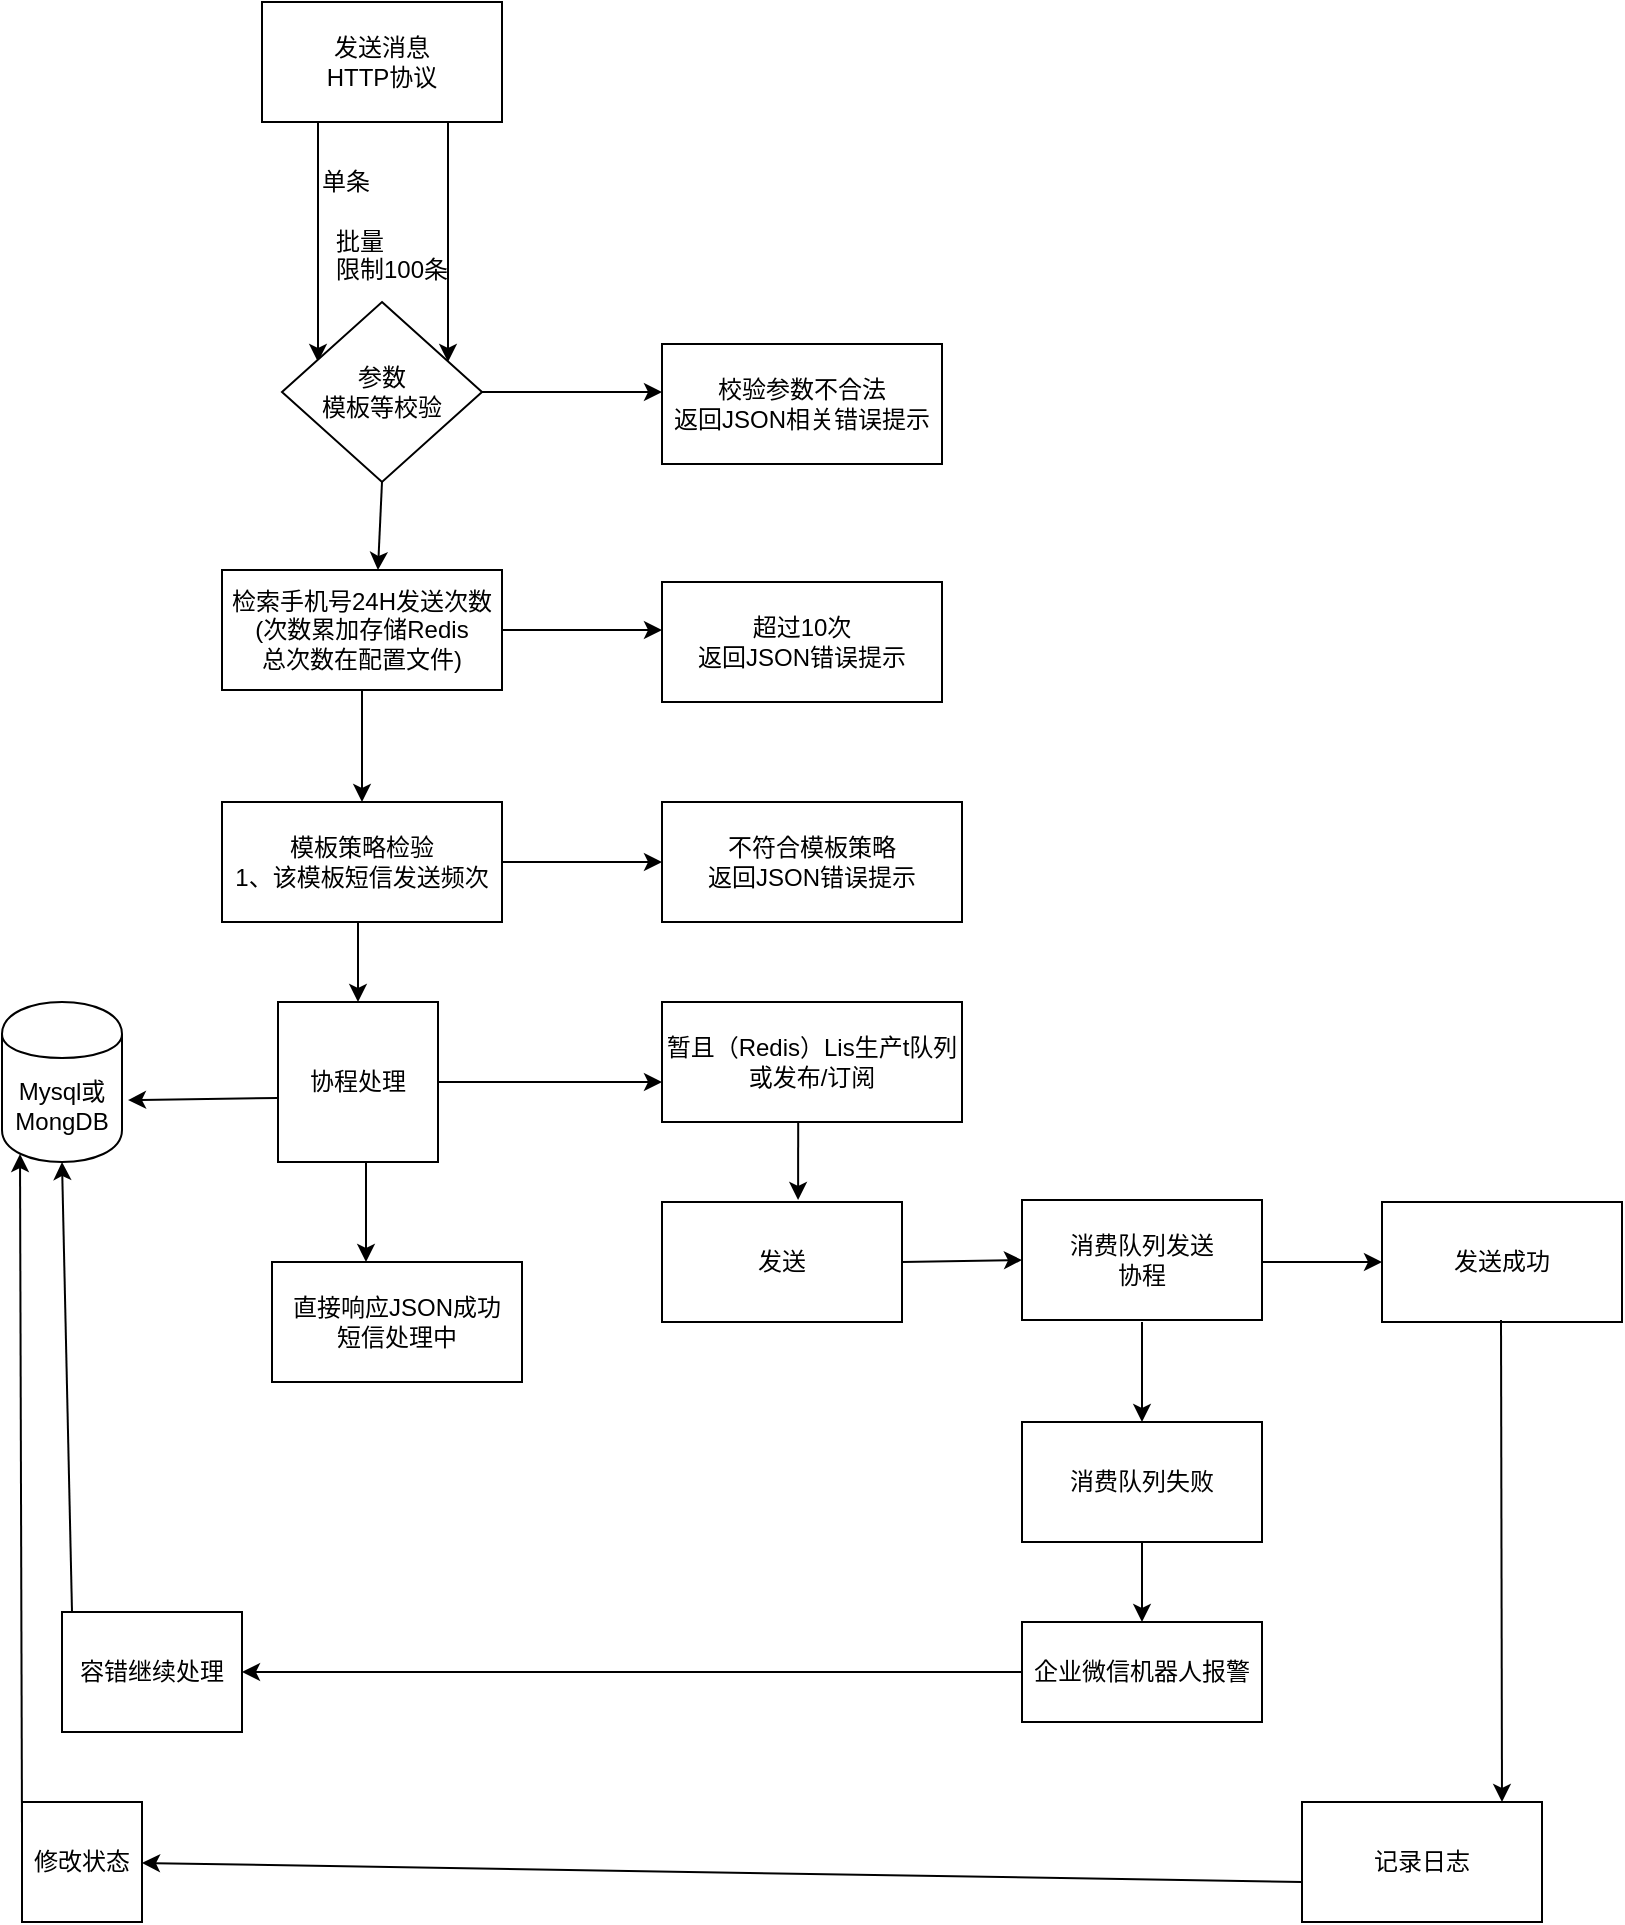 <mxfile version="12.2.0" type="github" pages="1">
  <diagram id="aIwmTSH6KubreNjzH2R2" name="Page-1">
    <mxGraphModel dx="1024" dy="1639" grid="1" gridSize="10" guides="1" tooltips="1" connect="1" arrows="1" fold="1" page="1" pageScale="1" pageWidth="850" pageHeight="1100" math="0" shadow="0">
      <root>
        <mxCell id="0"/>
        <mxCell id="1" parent="0"/>
        <mxCell id="UPuwFzXEMtmYDxT6VH-p-2" value="&lt;div&gt;发送消息&lt;/div&gt;&lt;div&gt;HTTP协议&lt;/div&gt;" style="rounded=0;whiteSpace=wrap;html=1;" parent="1" vertex="1">
          <mxGeometry x="210" y="-1040" width="120" height="60" as="geometry"/>
        </mxCell>
        <mxCell id="UPuwFzXEMtmYDxT6VH-p-12" value="&lt;div&gt;校验参数不合法&lt;/div&gt;&lt;div&gt; 返回JSON相关错误提示&lt;/div&gt;" style="rounded=0;whiteSpace=wrap;html=1;" parent="1" vertex="1">
          <mxGeometry x="410" y="-869" width="140" height="60" as="geometry"/>
        </mxCell>
        <mxCell id="UPuwFzXEMtmYDxT6VH-p-5" value="" style="endArrow=classic;html=1;exitX=0.25;exitY=1;exitDx=0;exitDy=0;" parent="1" edge="1">
          <mxGeometry width="50" height="50" relative="1" as="geometry">
            <mxPoint x="238" y="-980" as="sourcePoint"/>
            <mxPoint x="238" y="-860" as="targetPoint"/>
          </mxGeometry>
        </mxCell>
        <mxCell id="UPuwFzXEMtmYDxT6VH-p-6" value="" style="endArrow=classic;html=1;exitX=0.25;exitY=1;exitDx=0;exitDy=0;" parent="1" edge="1">
          <mxGeometry width="50" height="50" relative="1" as="geometry">
            <mxPoint x="303" y="-980" as="sourcePoint"/>
            <mxPoint x="303" y="-860" as="targetPoint"/>
          </mxGeometry>
        </mxCell>
        <mxCell id="UPuwFzXEMtmYDxT6VH-p-7" value="&lt;div&gt;单条&lt;/div&gt;&lt;div&gt;&lt;br&gt;&lt;/div&gt;" style="text;html=1;resizable=0;points=[];autosize=1;align=left;verticalAlign=top;spacingTop=-4;" parent="1" vertex="1">
          <mxGeometry x="238" y="-960" width="40" height="30" as="geometry"/>
        </mxCell>
        <mxCell id="UPuwFzXEMtmYDxT6VH-p-9" value="&lt;div&gt;检索手机号24H发送次数&lt;/div&gt;&lt;div&gt;(次数累加存储Redis&lt;/div&gt;&lt;div&gt;总次数在配置文件)&lt;/div&gt;" style="rounded=0;whiteSpace=wrap;html=1;" parent="1" vertex="1">
          <mxGeometry x="190" y="-756" width="140" height="60" as="geometry"/>
        </mxCell>
        <mxCell id="UPuwFzXEMtmYDxT6VH-p-11" value="" style="endArrow=classic;html=1;" parent="1" edge="1">
          <mxGeometry width="50" height="50" relative="1" as="geometry">
            <mxPoint x="330" y="-726" as="sourcePoint"/>
            <mxPoint x="410" y="-726" as="targetPoint"/>
          </mxGeometry>
        </mxCell>
        <mxCell id="Sv9wZVhbV49Rf0iYMfpj-1" value="&lt;div&gt;超过10次&lt;/div&gt;&lt;div&gt;返回JSON错误提示&lt;br&gt;&lt;/div&gt;" style="rounded=0;whiteSpace=wrap;html=1;" vertex="1" parent="1">
          <mxGeometry x="410" y="-750" width="140" height="60" as="geometry"/>
        </mxCell>
        <mxCell id="Sv9wZVhbV49Rf0iYMfpj-8" value="" style="edgeStyle=orthogonalEdgeStyle;rounded=0;orthogonalLoop=1;jettySize=auto;html=1;entryX=0;entryY=0.4;entryDx=0;entryDy=0;entryPerimeter=0;" edge="1" parent="1" source="Sv9wZVhbV49Rf0iYMfpj-2" target="UPuwFzXEMtmYDxT6VH-p-12">
          <mxGeometry relative="1" as="geometry">
            <mxPoint x="400" y="-845" as="targetPoint"/>
          </mxGeometry>
        </mxCell>
        <mxCell id="Sv9wZVhbV49Rf0iYMfpj-2" value="&lt;div&gt;参数&lt;/div&gt;&lt;div&gt;模板等校验&lt;/div&gt;" style="rhombus;whiteSpace=wrap;html=1;" vertex="1" parent="1">
          <mxGeometry x="220" y="-890" width="100" height="90" as="geometry"/>
        </mxCell>
        <mxCell id="Sv9wZVhbV49Rf0iYMfpj-4" value="&lt;div&gt;批量&lt;/div&gt;&lt;div&gt;限制100条&lt;/div&gt;" style="text;html=1;resizable=0;points=[];autosize=1;align=left;verticalAlign=top;spacingTop=-4;" vertex="1" parent="1">
          <mxGeometry x="245" y="-930" width="70" height="30" as="geometry"/>
        </mxCell>
        <mxCell id="Sv9wZVhbV49Rf0iYMfpj-5" value="" style="endArrow=classic;html=1;exitX=0.5;exitY=1;exitDx=0;exitDy=0;entryX=0.557;entryY=0;entryDx=0;entryDy=0;entryPerimeter=0;" edge="1" parent="1" source="Sv9wZVhbV49Rf0iYMfpj-2" target="UPuwFzXEMtmYDxT6VH-p-9">
          <mxGeometry width="50" height="50" relative="1" as="geometry">
            <mxPoint x="190" y="-620" as="sourcePoint"/>
            <mxPoint x="260" y="-740" as="targetPoint"/>
          </mxGeometry>
        </mxCell>
        <mxCell id="Sv9wZVhbV49Rf0iYMfpj-9" value="&lt;div&gt;模板策略检验&lt;/div&gt;&lt;div&gt;1、该模板短信发送频次&lt;br&gt;&lt;/div&gt;" style="rounded=0;whiteSpace=wrap;html=1;" vertex="1" parent="1">
          <mxGeometry x="190" y="-640" width="140" height="60" as="geometry"/>
        </mxCell>
        <mxCell id="Sv9wZVhbV49Rf0iYMfpj-10" value="&lt;div&gt;不符合模板策略&lt;/div&gt;&lt;div&gt;返回JSON错误提示&lt;br&gt;&lt;/div&gt;" style="rounded=0;whiteSpace=wrap;html=1;" vertex="1" parent="1">
          <mxGeometry x="410" y="-640" width="150" height="60" as="geometry"/>
        </mxCell>
        <mxCell id="Sv9wZVhbV49Rf0iYMfpj-11" value="" style="endArrow=classic;html=1;entryX=0;entryY=0.5;entryDx=0;entryDy=0;" edge="1" parent="1" target="Sv9wZVhbV49Rf0iYMfpj-10">
          <mxGeometry width="50" height="50" relative="1" as="geometry">
            <mxPoint x="330" y="-610" as="sourcePoint"/>
            <mxPoint x="400" y="-610" as="targetPoint"/>
          </mxGeometry>
        </mxCell>
        <mxCell id="Sv9wZVhbV49Rf0iYMfpj-12" value="" style="endArrow=classic;html=1;exitX=0.5;exitY=1;exitDx=0;exitDy=0;entryX=0.5;entryY=0;entryDx=0;entryDy=0;" edge="1" parent="1" source="UPuwFzXEMtmYDxT6VH-p-9" target="Sv9wZVhbV49Rf0iYMfpj-9">
          <mxGeometry width="50" height="50" relative="1" as="geometry">
            <mxPoint x="310" y="-680" as="sourcePoint"/>
            <mxPoint x="260" y="-650" as="targetPoint"/>
          </mxGeometry>
        </mxCell>
        <mxCell id="Sv9wZVhbV49Rf0iYMfpj-15" value="&lt;div&gt;暂且（Redis）Lis生产t队列&lt;/div&gt;&lt;div&gt;或发布/订阅&lt;br&gt;&lt;/div&gt;" style="rounded=0;whiteSpace=wrap;html=1;" vertex="1" parent="1">
          <mxGeometry x="410" y="-540" width="150" height="60" as="geometry"/>
        </mxCell>
        <mxCell id="Sv9wZVhbV49Rf0iYMfpj-16" value="&lt;div&gt;协程处理&lt;/div&gt;" style="whiteSpace=wrap;html=1;aspect=fixed;" vertex="1" parent="1">
          <mxGeometry x="218" y="-540" width="80" height="80" as="geometry"/>
        </mxCell>
        <mxCell id="Sv9wZVhbV49Rf0iYMfpj-18" value="&lt;div&gt;Mysql或&lt;/div&gt;&lt;div&gt;MongDB&lt;br&gt;&lt;/div&gt;" style="shape=cylinder;whiteSpace=wrap;html=1;boundedLbl=1;backgroundOutline=1;" vertex="1" parent="1">
          <mxGeometry x="80" y="-540" width="60" height="80" as="geometry"/>
        </mxCell>
        <mxCell id="Sv9wZVhbV49Rf0iYMfpj-19" value="" style="endArrow=classic;html=1;exitX=1;exitY=0.5;exitDx=0;exitDy=0;" edge="1" parent="1" source="Sv9wZVhbV49Rf0iYMfpj-16">
          <mxGeometry width="50" height="50" relative="1" as="geometry">
            <mxPoint x="308" y="-490" as="sourcePoint"/>
            <mxPoint x="410" y="-500" as="targetPoint"/>
          </mxGeometry>
        </mxCell>
        <mxCell id="Sv9wZVhbV49Rf0iYMfpj-20" value="" style="endArrow=classic;html=1;exitX=0;exitY=0.6;exitDx=0;exitDy=0;exitPerimeter=0;entryX=1.05;entryY=0.613;entryDx=0;entryDy=0;entryPerimeter=0;" edge="1" parent="1" source="Sv9wZVhbV49Rf0iYMfpj-16" target="Sv9wZVhbV49Rf0iYMfpj-18">
          <mxGeometry width="50" height="50" relative="1" as="geometry">
            <mxPoint x="80" y="-390" as="sourcePoint"/>
            <mxPoint x="130" y="-440" as="targetPoint"/>
          </mxGeometry>
        </mxCell>
        <mxCell id="Sv9wZVhbV49Rf0iYMfpj-21" value="发送" style="rounded=0;whiteSpace=wrap;html=1;" vertex="1" parent="1">
          <mxGeometry x="410" y="-440" width="120" height="60" as="geometry"/>
        </mxCell>
        <mxCell id="Sv9wZVhbV49Rf0iYMfpj-22" value="" style="endArrow=classic;html=1;entryX=0.5;entryY=0;entryDx=0;entryDy=0;" edge="1" parent="1" target="Sv9wZVhbV49Rf0iYMfpj-16">
          <mxGeometry width="50" height="50" relative="1" as="geometry">
            <mxPoint x="258" y="-580" as="sourcePoint"/>
            <mxPoint x="308" y="-630" as="targetPoint"/>
          </mxGeometry>
        </mxCell>
        <mxCell id="Sv9wZVhbV49Rf0iYMfpj-23" value="" style="endArrow=classic;html=1;entryX=0.567;entryY=0;entryDx=0;entryDy=0;entryPerimeter=0;exitX=0.454;exitY=1;exitDx=0;exitDy=0;exitPerimeter=0;" edge="1" parent="1" source="Sv9wZVhbV49Rf0iYMfpj-15">
          <mxGeometry width="50" height="50" relative="1" as="geometry">
            <mxPoint x="480" y="-476" as="sourcePoint"/>
            <mxPoint x="478.04" y="-441" as="targetPoint"/>
          </mxGeometry>
        </mxCell>
        <mxCell id="Sv9wZVhbV49Rf0iYMfpj-24" value="&lt;div&gt;消费队列发送&lt;/div&gt;&lt;div&gt;协程&lt;br&gt;&lt;/div&gt;" style="rounded=0;whiteSpace=wrap;html=1;" vertex="1" parent="1">
          <mxGeometry x="590" y="-441" width="120" height="60" as="geometry"/>
        </mxCell>
        <mxCell id="Sv9wZVhbV49Rf0iYMfpj-25" value="" style="endArrow=classic;html=1;entryX=0;entryY=0.5;entryDx=0;entryDy=0;" edge="1" parent="1" target="Sv9wZVhbV49Rf0iYMfpj-24">
          <mxGeometry width="50" height="50" relative="1" as="geometry">
            <mxPoint x="530" y="-410" as="sourcePoint"/>
            <mxPoint x="580" y="-460" as="targetPoint"/>
          </mxGeometry>
        </mxCell>
        <mxCell id="Sv9wZVhbV49Rf0iYMfpj-26" value="&lt;div&gt;发送成功&lt;/div&gt;" style="rounded=0;whiteSpace=wrap;html=1;" vertex="1" parent="1">
          <mxGeometry x="770" y="-440" width="120" height="60" as="geometry"/>
        </mxCell>
        <mxCell id="Sv9wZVhbV49Rf0iYMfpj-27" value="" style="endArrow=classic;html=1;entryX=0;entryY=0.5;entryDx=0;entryDy=0;" edge="1" parent="1" target="Sv9wZVhbV49Rf0iYMfpj-26">
          <mxGeometry width="50" height="50" relative="1" as="geometry">
            <mxPoint x="710" y="-410" as="sourcePoint"/>
            <mxPoint x="760" y="-460" as="targetPoint"/>
          </mxGeometry>
        </mxCell>
        <mxCell id="Sv9wZVhbV49Rf0iYMfpj-28" value="消费队列失败" style="rounded=0;whiteSpace=wrap;html=1;" vertex="1" parent="1">
          <mxGeometry x="590" y="-330" width="120" height="60" as="geometry"/>
        </mxCell>
        <mxCell id="Sv9wZVhbV49Rf0iYMfpj-29" value="" style="endArrow=classic;html=1;entryX=0.5;entryY=0;entryDx=0;entryDy=0;" edge="1" parent="1" target="Sv9wZVhbV49Rf0iYMfpj-28">
          <mxGeometry width="50" height="50" relative="1" as="geometry">
            <mxPoint x="650" y="-380" as="sourcePoint"/>
            <mxPoint x="700" y="-430" as="targetPoint"/>
          </mxGeometry>
        </mxCell>
        <mxCell id="Sv9wZVhbV49Rf0iYMfpj-30" value="企业微信机器人报警" style="rounded=0;whiteSpace=wrap;html=1;" vertex="1" parent="1">
          <mxGeometry x="590" y="-230" width="120" height="50" as="geometry"/>
        </mxCell>
        <mxCell id="Sv9wZVhbV49Rf0iYMfpj-32" value="&lt;div&gt;直接响应JSON成功&lt;/div&gt;&lt;div&gt;短信处理中&lt;br&gt;&lt;/div&gt;" style="rounded=0;whiteSpace=wrap;html=1;" vertex="1" parent="1">
          <mxGeometry x="215" y="-410" width="125" height="60" as="geometry"/>
        </mxCell>
        <mxCell id="Sv9wZVhbV49Rf0iYMfpj-33" value="" style="endArrow=classic;html=1;" edge="1" parent="1">
          <mxGeometry width="50" height="50" relative="1" as="geometry">
            <mxPoint x="262" y="-460" as="sourcePoint"/>
            <mxPoint x="262" y="-410" as="targetPoint"/>
          </mxGeometry>
        </mxCell>
        <mxCell id="Sv9wZVhbV49Rf0iYMfpj-36" value="" style="endArrow=classic;html=1;" edge="1" parent="1" target="Sv9wZVhbV49Rf0iYMfpj-30">
          <mxGeometry width="50" height="50" relative="1" as="geometry">
            <mxPoint x="650" y="-270" as="sourcePoint"/>
            <mxPoint x="630" y="-190" as="targetPoint"/>
          </mxGeometry>
        </mxCell>
        <mxCell id="Sv9wZVhbV49Rf0iYMfpj-37" value="" style="endArrow=classic;html=1;exitX=0;exitY=0.5;exitDx=0;exitDy=0;" edge="1" parent="1" source="Sv9wZVhbV49Rf0iYMfpj-30">
          <mxGeometry width="50" height="50" relative="1" as="geometry">
            <mxPoint x="435" y="-190" as="sourcePoint"/>
            <mxPoint x="200" y="-205" as="targetPoint"/>
          </mxGeometry>
        </mxCell>
        <mxCell id="Sv9wZVhbV49Rf0iYMfpj-39" value="容错继续处理" style="rounded=0;whiteSpace=wrap;html=1;" vertex="1" parent="1">
          <mxGeometry x="110" y="-235" width="90" height="60" as="geometry"/>
        </mxCell>
        <mxCell id="Sv9wZVhbV49Rf0iYMfpj-40" value="" style="endArrow=classic;html=1;entryX=0.5;entryY=1;entryDx=0;entryDy=0;" edge="1" parent="1" target="Sv9wZVhbV49Rf0iYMfpj-18">
          <mxGeometry width="50" height="50" relative="1" as="geometry">
            <mxPoint x="115" y="-235" as="sourcePoint"/>
            <mxPoint x="165" y="-285" as="targetPoint"/>
          </mxGeometry>
        </mxCell>
        <mxCell id="Sv9wZVhbV49Rf0iYMfpj-41" value="" style="endArrow=classic;html=1;" edge="1" parent="1">
          <mxGeometry width="50" height="50" relative="1" as="geometry">
            <mxPoint x="829.5" y="-381" as="sourcePoint"/>
            <mxPoint x="830" y="-140" as="targetPoint"/>
          </mxGeometry>
        </mxCell>
        <mxCell id="Sv9wZVhbV49Rf0iYMfpj-42" value="记录日志" style="rounded=0;whiteSpace=wrap;html=1;" vertex="1" parent="1">
          <mxGeometry x="730" y="-140" width="120" height="60" as="geometry"/>
        </mxCell>
        <mxCell id="Sv9wZVhbV49Rf0iYMfpj-44" value="修改状态" style="whiteSpace=wrap;html=1;aspect=fixed;" vertex="1" parent="1">
          <mxGeometry x="90" y="-140" width="60" height="60" as="geometry"/>
        </mxCell>
        <mxCell id="Sv9wZVhbV49Rf0iYMfpj-45" value="" style="endArrow=classic;html=1;" edge="1" parent="1" target="Sv9wZVhbV49Rf0iYMfpj-44">
          <mxGeometry width="50" height="50" relative="1" as="geometry">
            <mxPoint x="730" y="-100" as="sourcePoint"/>
            <mxPoint x="70" y="-110" as="targetPoint"/>
          </mxGeometry>
        </mxCell>
        <mxCell id="Sv9wZVhbV49Rf0iYMfpj-46" value="" style="endArrow=classic;html=1;entryX=0.15;entryY=0.95;entryDx=0;entryDy=0;entryPerimeter=0;exitX=0;exitY=0.25;exitDx=0;exitDy=0;" edge="1" parent="1" source="Sv9wZVhbV49Rf0iYMfpj-44" target="Sv9wZVhbV49Rf0iYMfpj-18">
          <mxGeometry width="50" height="50" relative="1" as="geometry">
            <mxPoint x="70" y="-120" as="sourcePoint"/>
            <mxPoint x="120" y="-190" as="targetPoint"/>
          </mxGeometry>
        </mxCell>
      </root>
    </mxGraphModel>
  </diagram>
</mxfile>
